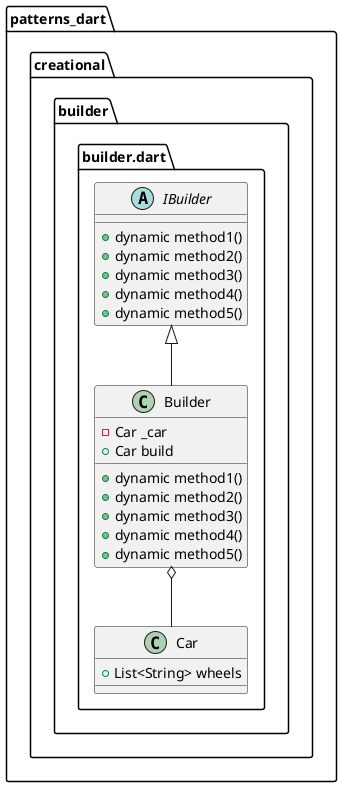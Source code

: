 @startuml
set namespaceSeparator ::

class "patterns_dart::creational::builder::builder.dart::Car" {
  +List<String> wheels
}

abstract class "patterns_dart::creational::builder::builder.dart::IBuilder" {
  +dynamic method1()
  +dynamic method2()
  +dynamic method3()
  +dynamic method4()
  +dynamic method5()
}

class "patterns_dart::creational::builder::builder.dart::Builder" {
  -Car _car
  +Car build
  +dynamic method1()
  +dynamic method2()
  +dynamic method3()
  +dynamic method4()
  +dynamic method5()
}

"patterns_dart::creational::builder::builder.dart::Builder" o-- "patterns_dart::creational::builder::builder.dart::Car"    
"patterns_dart::creational::builder::builder.dart::IBuilder" <|-- "patterns_dart::creational::builder::builder.dart::Builder"


@enduml
